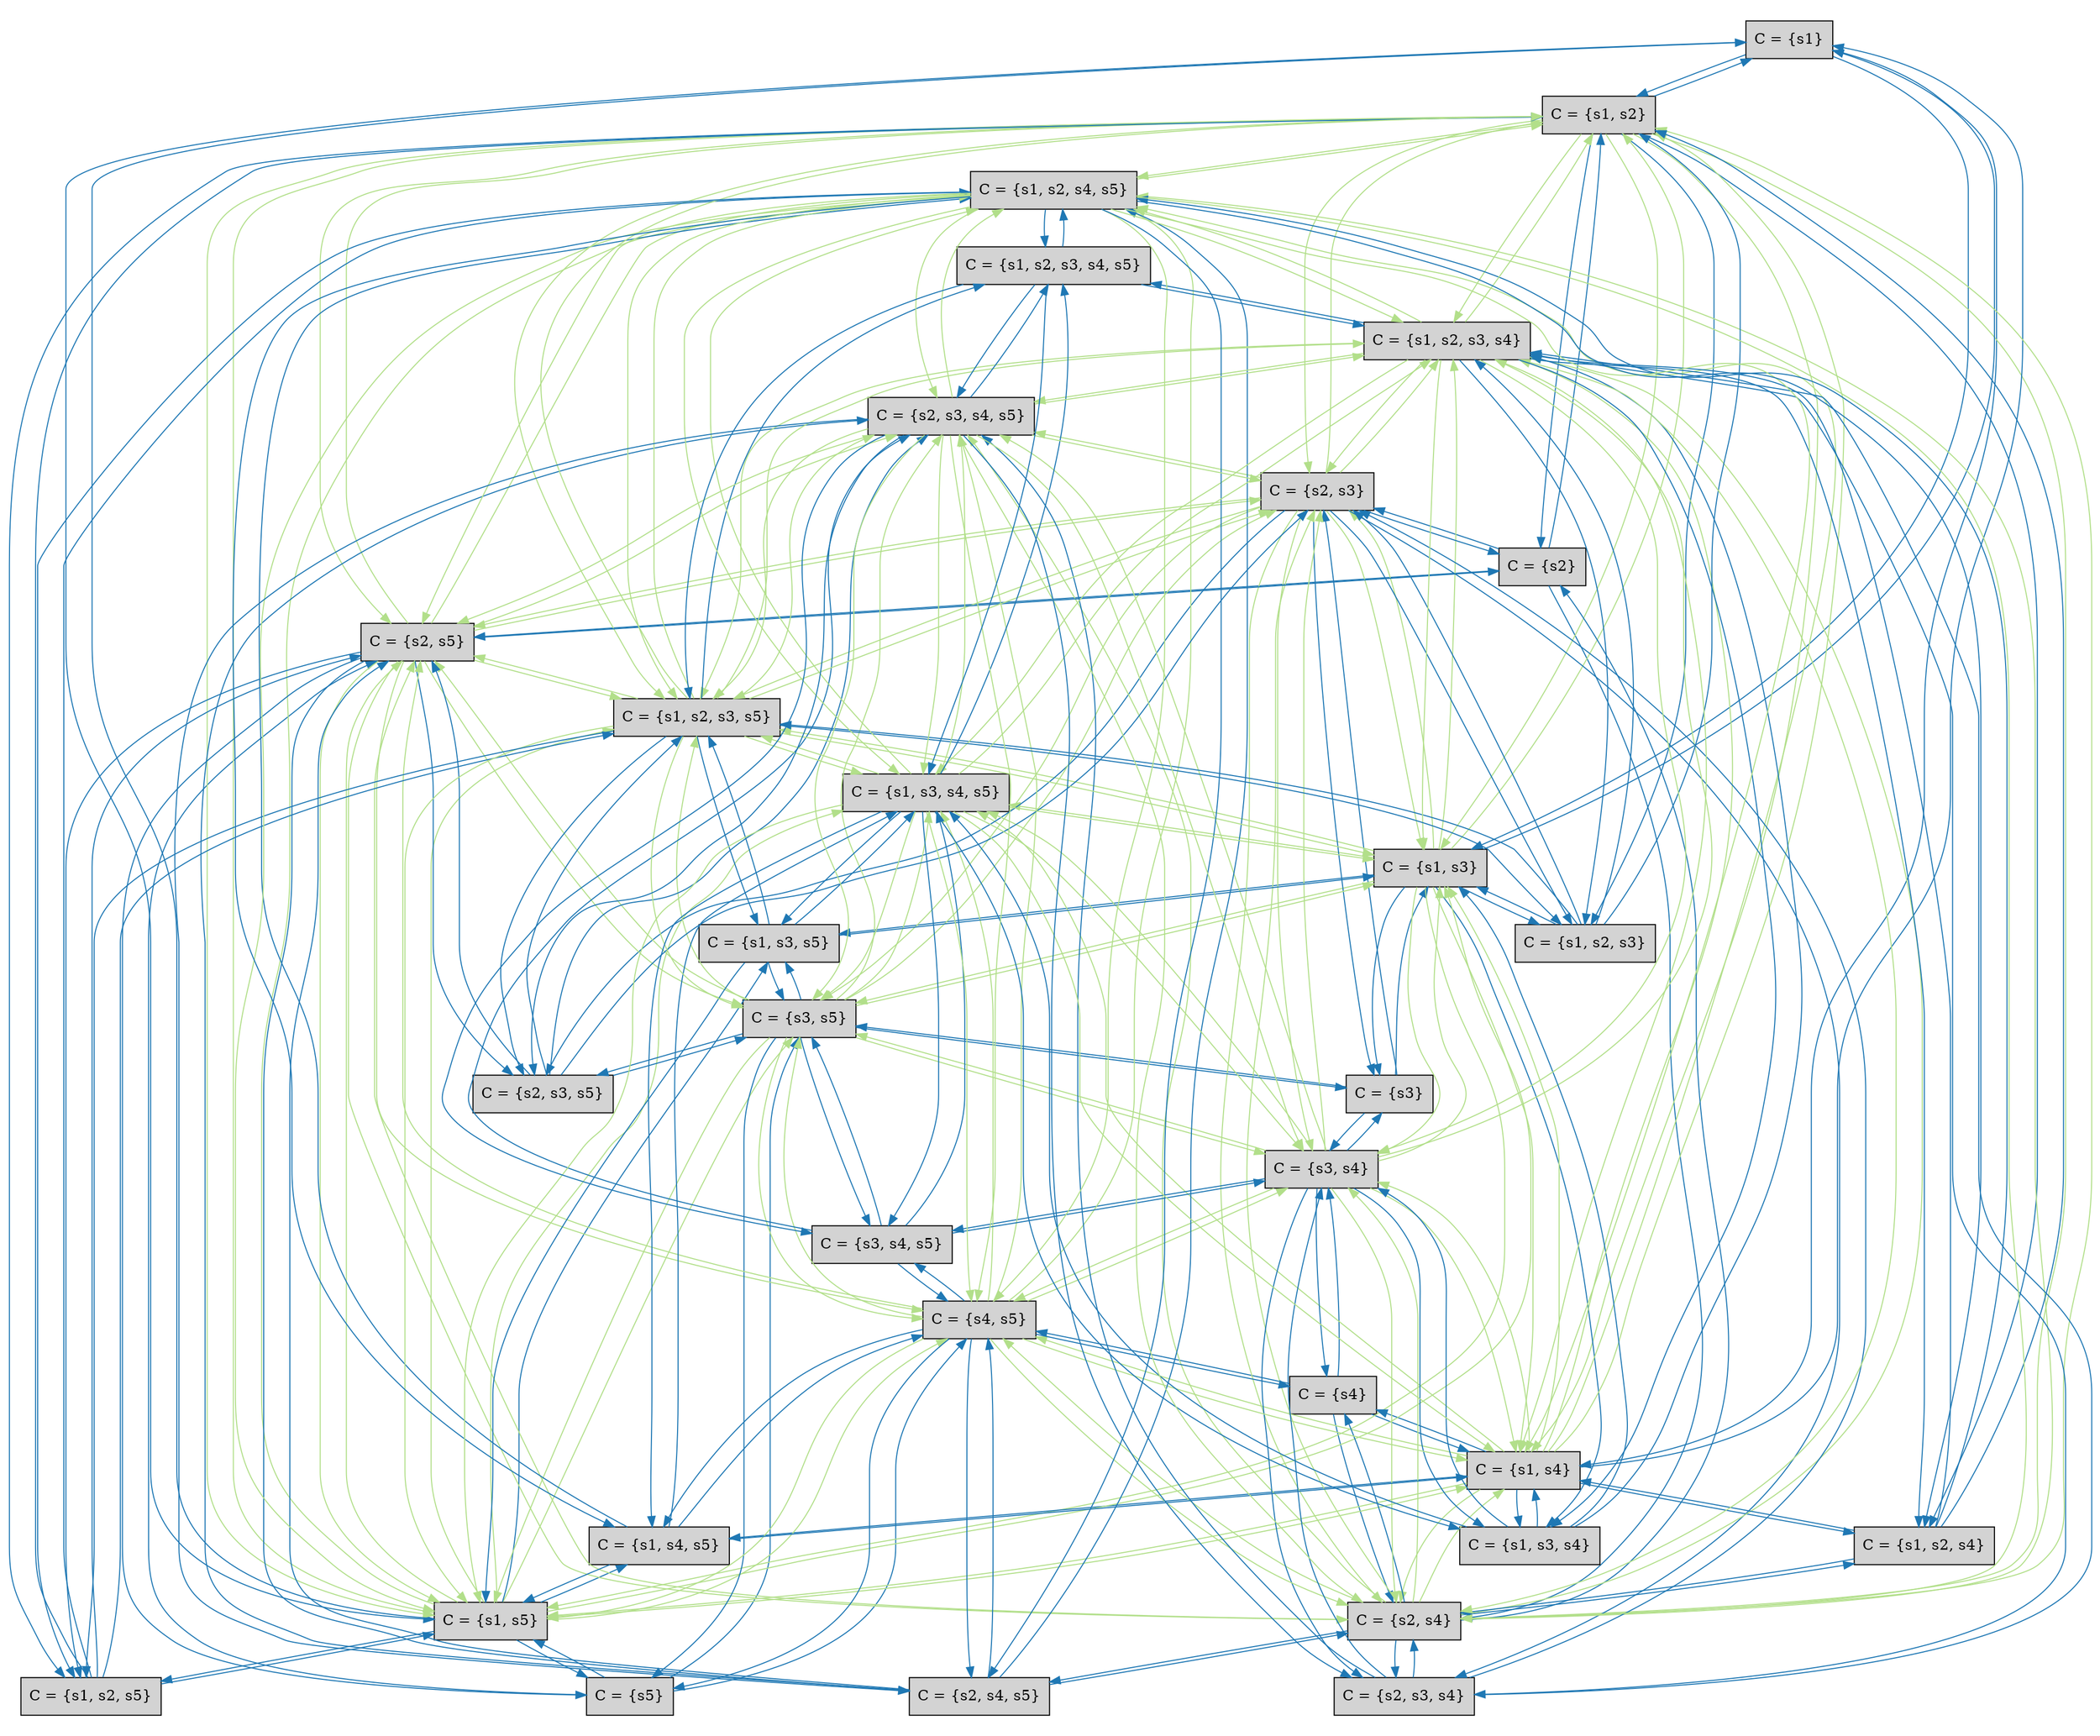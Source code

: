 strict digraph DiskGraph {
node [shape=box,style=rounded]
edge [colorscheme="paired12"]
nodesep=0.35;
subgraph cluster_graph {
color="white";
-1861535363851212683 [label="C = {s1}",style = filled]
13802848219297349 [label="C = {s2}",style = filled]
-3337813239676578854 [label="C = {s3}",style = filled]
6393235249215863476 [label="C = {s4}",style = filled]
-8564183466743111893 [label="C = {s5}",style = filled]
2208443599910964530 [label="C = {s1, s2}",style = filled]
-3514695751778621267 [label="C = {s1, s3}",style = filled]
5056886835391103427 [label="C = {s1, s4}",style = filled]
-7516201161199541156 [label="C = {s1, s5}",style = filled]
801666517656156065 [label="C = {s2, s3}",style = filled]
-9064349196269183281 [label="C = {s2, s4}",style = filled]
6028151094478355280 [label="C = {s2, s5}",style = filled]
5596195042779202628 [label="C = {s3, s4}",style = filled]
-7190822912659775013 [label="C = {s3, s5}",style = filled]
5702755477348267481 [label="C = {s4, s5}",style = filled]
8644757197112818010 [label="C = {s1, s2, s3}",style = filled]
-77482844421222348 [label="C = {s1, s2, s4}",style = filled]
3418237436433708459 [label="C = {s1, s2, s5}",style = filled]
3562877342616980159 [label="C = {s1, s3, s4}",style = filled]
-2239028960451252448 [label="C = {s1, s3, s5}",style = filled]
3745884697936313122 [label="C = {s1, s4, s5}",style = filled]
4253982029865187023 [label="C = {s2, s3, s4}",style = filled]
-1543165621556554928 [label="C = {s2, s3, s5}",style = filled]
4144651170204075858 [label="C = {s2, s4, s5}",style = filled]
4588189738598591618 [label="C = {s3, s4, s5}",style = filled]
-2534793041130322909 [label="C = {s1, s2, s3, s4}",style = filled]
958745817312600508 [label="C = {s1, s2, s3, s5}",style = filled]
-2423086747242842690 [label="C = {s1, s2, s4, s5}",style = filled]
-2848751663227134354 [label="C = {s1, s3, s4, s5}",style = filled]
7992696420516514682 [label="C = {s2, s3, s4, s5}",style = filled]
756823170549935931 [label="C = {s1, s2, s3, s4, s5}",style = filled]
-1861535363851212683 -> 2208443599910964530 [label="",color="2",fontcolor="2"];
-1861535363851212683 -> -3514695751778621267 [label="",color="2",fontcolor="2"];
-1861535363851212683 -> 5056886835391103427 [label="",color="2",fontcolor="2"];
-1861535363851212683 -> -7516201161199541156 [label="",color="2",fontcolor="2"];
13802848219297349 -> 2208443599910964530 [label="",color="2",fontcolor="2"];
13802848219297349 -> 801666517656156065 [label="",color="2",fontcolor="2"];
13802848219297349 -> -9064349196269183281 [label="",color="2",fontcolor="2"];
13802848219297349 -> 6028151094478355280 [label="",color="2",fontcolor="2"];
-3337813239676578854 -> -3514695751778621267 [label="",color="2",fontcolor="2"];
-3337813239676578854 -> 801666517656156065 [label="",color="2",fontcolor="2"];
-3337813239676578854 -> 5596195042779202628 [label="",color="2",fontcolor="2"];
-3337813239676578854 -> -7190822912659775013 [label="",color="2",fontcolor="2"];
6393235249215863476 -> 5056886835391103427 [label="",color="2",fontcolor="2"];
6393235249215863476 -> -9064349196269183281 [label="",color="2",fontcolor="2"];
6393235249215863476 -> 5596195042779202628 [label="",color="2",fontcolor="2"];
6393235249215863476 -> 5702755477348267481 [label="",color="2",fontcolor="2"];
-8564183466743111893 -> -7516201161199541156 [label="",color="2",fontcolor="2"];
-8564183466743111893 -> 6028151094478355280 [label="",color="2",fontcolor="2"];
-8564183466743111893 -> -7190822912659775013 [label="",color="2",fontcolor="2"];
-8564183466743111893 -> 5702755477348267481 [label="",color="2",fontcolor="2"];
2208443599910964530 -> 13802848219297349 [label="",color="2",fontcolor="2"];
2208443599910964530 -> -1861535363851212683 [label="",color="2",fontcolor="2"];
2208443599910964530 -> 8644757197112818010 [label="",color="2",fontcolor="2"];
2208443599910964530 -> -77482844421222348 [label="",color="2",fontcolor="2"];
2208443599910964530 -> 3418237436433708459 [label="",color="2",fontcolor="2"];
2208443599910964530 -> -3514695751778621267 [label="",color="3",fontcolor="3"];
2208443599910964530 -> 5056886835391103427 [label="",color="3",fontcolor="3"];
2208443599910964530 -> -7516201161199541156 [label="",color="3",fontcolor="3"];
2208443599910964530 -> 801666517656156065 [label="",color="3",fontcolor="3"];
2208443599910964530 -> -9064349196269183281 [label="",color="3",fontcolor="3"];
2208443599910964530 -> 6028151094478355280 [label="",color="3",fontcolor="3"];
2208443599910964530 -> -2534793041130322909 [label="",color="3",fontcolor="3"];
2208443599910964530 -> 958745817312600508 [label="",color="3",fontcolor="3"];
2208443599910964530 -> -2423086747242842690 [label="",color="3",fontcolor="3"];
-3514695751778621267 -> -3337813239676578854 [label="",color="2",fontcolor="2"];
-3514695751778621267 -> 8644757197112818010 [label="",color="2",fontcolor="2"];
-3514695751778621267 -> -1861535363851212683 [label="",color="2",fontcolor="2"];
-3514695751778621267 -> 3562877342616980159 [label="",color="2",fontcolor="2"];
-3514695751778621267 -> -2239028960451252448 [label="",color="2",fontcolor="2"];
-3514695751778621267 -> 2208443599910964530 [label="",color="3",fontcolor="3"];
-3514695751778621267 -> 5056886835391103427 [label="",color="3",fontcolor="3"];
-3514695751778621267 -> -7516201161199541156 [label="",color="3",fontcolor="3"];
-3514695751778621267 -> 801666517656156065 [label="",color="3",fontcolor="3"];
-3514695751778621267 -> 5596195042779202628 [label="",color="3",fontcolor="3"];
-3514695751778621267 -> -7190822912659775013 [label="",color="3",fontcolor="3"];
-3514695751778621267 -> -2534793041130322909 [label="",color="3",fontcolor="3"];
-3514695751778621267 -> 958745817312600508 [label="",color="3",fontcolor="3"];
-3514695751778621267 -> -2848751663227134354 [label="",color="3",fontcolor="3"];
5056886835391103427 -> 6393235249215863476 [label="",color="2",fontcolor="2"];
5056886835391103427 -> -77482844421222348 [label="",color="2",fontcolor="2"];
5056886835391103427 -> 3562877342616980159 [label="",color="2",fontcolor="2"];
5056886835391103427 -> -1861535363851212683 [label="",color="2",fontcolor="2"];
5056886835391103427 -> 3745884697936313122 [label="",color="2",fontcolor="2"];
5056886835391103427 -> 2208443599910964530 [label="",color="3",fontcolor="3"];
5056886835391103427 -> -3514695751778621267 [label="",color="3",fontcolor="3"];
5056886835391103427 -> -7516201161199541156 [label="",color="3",fontcolor="3"];
5056886835391103427 -> -9064349196269183281 [label="",color="3",fontcolor="3"];
5056886835391103427 -> 5596195042779202628 [label="",color="3",fontcolor="3"];
5056886835391103427 -> 5702755477348267481 [label="",color="3",fontcolor="3"];
5056886835391103427 -> -2534793041130322909 [label="",color="3",fontcolor="3"];
5056886835391103427 -> -2423086747242842690 [label="",color="3",fontcolor="3"];
5056886835391103427 -> -2848751663227134354 [label="",color="3",fontcolor="3"];
-7516201161199541156 -> -8564183466743111893 [label="",color="2",fontcolor="2"];
-7516201161199541156 -> 3418237436433708459 [label="",color="2",fontcolor="2"];
-7516201161199541156 -> -2239028960451252448 [label="",color="2",fontcolor="2"];
-7516201161199541156 -> 3745884697936313122 [label="",color="2",fontcolor="2"];
-7516201161199541156 -> -1861535363851212683 [label="",color="2",fontcolor="2"];
-7516201161199541156 -> 2208443599910964530 [label="",color="3",fontcolor="3"];
-7516201161199541156 -> -3514695751778621267 [label="",color="3",fontcolor="3"];
-7516201161199541156 -> 5056886835391103427 [label="",color="3",fontcolor="3"];
-7516201161199541156 -> 6028151094478355280 [label="",color="3",fontcolor="3"];
-7516201161199541156 -> -7190822912659775013 [label="",color="3",fontcolor="3"];
-7516201161199541156 -> 5702755477348267481 [label="",color="3",fontcolor="3"];
-7516201161199541156 -> 958745817312600508 [label="",color="3",fontcolor="3"];
-7516201161199541156 -> -2423086747242842690 [label="",color="3",fontcolor="3"];
-7516201161199541156 -> -2848751663227134354 [label="",color="3",fontcolor="3"];
801666517656156065 -> 8644757197112818010 [label="",color="2",fontcolor="2"];
801666517656156065 -> -3337813239676578854 [label="",color="2",fontcolor="2"];
801666517656156065 -> 13802848219297349 [label="",color="2",fontcolor="2"];
801666517656156065 -> 4253982029865187023 [label="",color="2",fontcolor="2"];
801666517656156065 -> -1543165621556554928 [label="",color="2",fontcolor="2"];
801666517656156065 -> 2208443599910964530 [label="",color="3",fontcolor="3"];
801666517656156065 -> -3514695751778621267 [label="",color="3",fontcolor="3"];
801666517656156065 -> -9064349196269183281 [label="",color="3",fontcolor="3"];
801666517656156065 -> 6028151094478355280 [label="",color="3",fontcolor="3"];
801666517656156065 -> 5596195042779202628 [label="",color="3",fontcolor="3"];
801666517656156065 -> -7190822912659775013 [label="",color="3",fontcolor="3"];
801666517656156065 -> -2534793041130322909 [label="",color="3",fontcolor="3"];
801666517656156065 -> 958745817312600508 [label="",color="3",fontcolor="3"];
801666517656156065 -> 7992696420516514682 [label="",color="3",fontcolor="3"];
-9064349196269183281 -> -77482844421222348 [label="",color="2",fontcolor="2"];
-9064349196269183281 -> 6393235249215863476 [label="",color="2",fontcolor="2"];
-9064349196269183281 -> 4253982029865187023 [label="",color="2",fontcolor="2"];
-9064349196269183281 -> 13802848219297349 [label="",color="2",fontcolor="2"];
-9064349196269183281 -> 4144651170204075858 [label="",color="2",fontcolor="2"];
-9064349196269183281 -> 2208443599910964530 [label="",color="3",fontcolor="3"];
-9064349196269183281 -> 5056886835391103427 [label="",color="3",fontcolor="3"];
-9064349196269183281 -> 801666517656156065 [label="",color="3",fontcolor="3"];
-9064349196269183281 -> 6028151094478355280 [label="",color="3",fontcolor="3"];
-9064349196269183281 -> 5596195042779202628 [label="",color="3",fontcolor="3"];
-9064349196269183281 -> 5702755477348267481 [label="",color="3",fontcolor="3"];
-9064349196269183281 -> -2534793041130322909 [label="",color="3",fontcolor="3"];
-9064349196269183281 -> -2423086747242842690 [label="",color="3",fontcolor="3"];
-9064349196269183281 -> 7992696420516514682 [label="",color="3",fontcolor="3"];
6028151094478355280 -> 3418237436433708459 [label="",color="2",fontcolor="2"];
6028151094478355280 -> -8564183466743111893 [label="",color="2",fontcolor="2"];
6028151094478355280 -> -1543165621556554928 [label="",color="2",fontcolor="2"];
6028151094478355280 -> 4144651170204075858 [label="",color="2",fontcolor="2"];
6028151094478355280 -> 13802848219297349 [label="",color="2",fontcolor="2"];
6028151094478355280 -> 2208443599910964530 [label="",color="3",fontcolor="3"];
6028151094478355280 -> -7516201161199541156 [label="",color="3",fontcolor="3"];
6028151094478355280 -> 801666517656156065 [label="",color="3",fontcolor="3"];
6028151094478355280 -> -9064349196269183281 [label="",color="3",fontcolor="3"];
6028151094478355280 -> -7190822912659775013 [label="",color="3",fontcolor="3"];
6028151094478355280 -> 5702755477348267481 [label="",color="3",fontcolor="3"];
6028151094478355280 -> 958745817312600508 [label="",color="3",fontcolor="3"];
6028151094478355280 -> -2423086747242842690 [label="",color="3",fontcolor="3"];
6028151094478355280 -> 7992696420516514682 [label="",color="3",fontcolor="3"];
5596195042779202628 -> 3562877342616980159 [label="",color="2",fontcolor="2"];
5596195042779202628 -> 4253982029865187023 [label="",color="2",fontcolor="2"];
5596195042779202628 -> 6393235249215863476 [label="",color="2",fontcolor="2"];
5596195042779202628 -> -3337813239676578854 [label="",color="2",fontcolor="2"];
5596195042779202628 -> 4588189738598591618 [label="",color="2",fontcolor="2"];
5596195042779202628 -> -3514695751778621267 [label="",color="3",fontcolor="3"];
5596195042779202628 -> 5056886835391103427 [label="",color="3",fontcolor="3"];
5596195042779202628 -> 801666517656156065 [label="",color="3",fontcolor="3"];
5596195042779202628 -> -9064349196269183281 [label="",color="3",fontcolor="3"];
5596195042779202628 -> -7190822912659775013 [label="",color="3",fontcolor="3"];
5596195042779202628 -> 5702755477348267481 [label="",color="3",fontcolor="3"];
5596195042779202628 -> -2534793041130322909 [label="",color="3",fontcolor="3"];
5596195042779202628 -> -2848751663227134354 [label="",color="3",fontcolor="3"];
5596195042779202628 -> 7992696420516514682 [label="",color="3",fontcolor="3"];
-7190822912659775013 -> -2239028960451252448 [label="",color="2",fontcolor="2"];
-7190822912659775013 -> -1543165621556554928 [label="",color="2",fontcolor="2"];
-7190822912659775013 -> -8564183466743111893 [label="",color="2",fontcolor="2"];
-7190822912659775013 -> 4588189738598591618 [label="",color="2",fontcolor="2"];
-7190822912659775013 -> -3337813239676578854 [label="",color="2",fontcolor="2"];
-7190822912659775013 -> -3514695751778621267 [label="",color="3",fontcolor="3"];
-7190822912659775013 -> -7516201161199541156 [label="",color="3",fontcolor="3"];
-7190822912659775013 -> 801666517656156065 [label="",color="3",fontcolor="3"];
-7190822912659775013 -> 6028151094478355280 [label="",color="3",fontcolor="3"];
-7190822912659775013 -> 5596195042779202628 [label="",color="3",fontcolor="3"];
-7190822912659775013 -> 5702755477348267481 [label="",color="3",fontcolor="3"];
-7190822912659775013 -> 958745817312600508 [label="",color="3",fontcolor="3"];
-7190822912659775013 -> -2848751663227134354 [label="",color="3",fontcolor="3"];
-7190822912659775013 -> 7992696420516514682 [label="",color="3",fontcolor="3"];
5702755477348267481 -> 3745884697936313122 [label="",color="2",fontcolor="2"];
5702755477348267481 -> 4144651170204075858 [label="",color="2",fontcolor="2"];
5702755477348267481 -> 4588189738598591618 [label="",color="2",fontcolor="2"];
5702755477348267481 -> -8564183466743111893 [label="",color="2",fontcolor="2"];
5702755477348267481 -> 6393235249215863476 [label="",color="2",fontcolor="2"];
5702755477348267481 -> 5056886835391103427 [label="",color="3",fontcolor="3"];
5702755477348267481 -> -7516201161199541156 [label="",color="3",fontcolor="3"];
5702755477348267481 -> -9064349196269183281 [label="",color="3",fontcolor="3"];
5702755477348267481 -> 6028151094478355280 [label="",color="3",fontcolor="3"];
5702755477348267481 -> 5596195042779202628 [label="",color="3",fontcolor="3"];
5702755477348267481 -> -7190822912659775013 [label="",color="3",fontcolor="3"];
5702755477348267481 -> -2423086747242842690 [label="",color="3",fontcolor="3"];
5702755477348267481 -> -2848751663227134354 [label="",color="3",fontcolor="3"];
5702755477348267481 -> 7992696420516514682 [label="",color="3",fontcolor="3"];
8644757197112818010 -> 801666517656156065 [label="",color="2",fontcolor="2"];
8644757197112818010 -> -3514695751778621267 [label="",color="2",fontcolor="2"];
8644757197112818010 -> 2208443599910964530 [label="",color="2",fontcolor="2"];
8644757197112818010 -> -2534793041130322909 [label="",color="2",fontcolor="2"];
8644757197112818010 -> 958745817312600508 [label="",color="2",fontcolor="2"];
-77482844421222348 -> -9064349196269183281 [label="",color="2",fontcolor="2"];
-77482844421222348 -> 5056886835391103427 [label="",color="2",fontcolor="2"];
-77482844421222348 -> -2534793041130322909 [label="",color="2",fontcolor="2"];
-77482844421222348 -> 2208443599910964530 [label="",color="2",fontcolor="2"];
-77482844421222348 -> -2423086747242842690 [label="",color="2",fontcolor="2"];
3418237436433708459 -> 6028151094478355280 [label="",color="2",fontcolor="2"];
3418237436433708459 -> -7516201161199541156 [label="",color="2",fontcolor="2"];
3418237436433708459 -> 958745817312600508 [label="",color="2",fontcolor="2"];
3418237436433708459 -> -2423086747242842690 [label="",color="2",fontcolor="2"];
3418237436433708459 -> 2208443599910964530 [label="",color="2",fontcolor="2"];
3562877342616980159 -> 5596195042779202628 [label="",color="2",fontcolor="2"];
3562877342616980159 -> -2534793041130322909 [label="",color="2",fontcolor="2"];
3562877342616980159 -> 5056886835391103427 [label="",color="2",fontcolor="2"];
3562877342616980159 -> -3514695751778621267 [label="",color="2",fontcolor="2"];
3562877342616980159 -> -2848751663227134354 [label="",color="2",fontcolor="2"];
-2239028960451252448 -> -7190822912659775013 [label="",color="2",fontcolor="2"];
-2239028960451252448 -> 958745817312600508 [label="",color="2",fontcolor="2"];
-2239028960451252448 -> -7516201161199541156 [label="",color="2",fontcolor="2"];
-2239028960451252448 -> -2848751663227134354 [label="",color="2",fontcolor="2"];
-2239028960451252448 -> -3514695751778621267 [label="",color="2",fontcolor="2"];
3745884697936313122 -> 5702755477348267481 [label="",color="2",fontcolor="2"];
3745884697936313122 -> -2423086747242842690 [label="",color="2",fontcolor="2"];
3745884697936313122 -> -2848751663227134354 [label="",color="2",fontcolor="2"];
3745884697936313122 -> -7516201161199541156 [label="",color="2",fontcolor="2"];
3745884697936313122 -> 5056886835391103427 [label="",color="2",fontcolor="2"];
4253982029865187023 -> -2534793041130322909 [label="",color="2",fontcolor="2"];
4253982029865187023 -> 5596195042779202628 [label="",color="2",fontcolor="2"];
4253982029865187023 -> -9064349196269183281 [label="",color="2",fontcolor="2"];
4253982029865187023 -> 801666517656156065 [label="",color="2",fontcolor="2"];
4253982029865187023 -> 7992696420516514682 [label="",color="2",fontcolor="2"];
-1543165621556554928 -> 958745817312600508 [label="",color="2",fontcolor="2"];
-1543165621556554928 -> -7190822912659775013 [label="",color="2",fontcolor="2"];
-1543165621556554928 -> 6028151094478355280 [label="",color="2",fontcolor="2"];
-1543165621556554928 -> 7992696420516514682 [label="",color="2",fontcolor="2"];
-1543165621556554928 -> 801666517656156065 [label="",color="2",fontcolor="2"];
4144651170204075858 -> -2423086747242842690 [label="",color="2",fontcolor="2"];
4144651170204075858 -> 5702755477348267481 [label="",color="2",fontcolor="2"];
4144651170204075858 -> 7992696420516514682 [label="",color="2",fontcolor="2"];
4144651170204075858 -> 6028151094478355280 [label="",color="2",fontcolor="2"];
4144651170204075858 -> -9064349196269183281 [label="",color="2",fontcolor="2"];
4588189738598591618 -> -2848751663227134354 [label="",color="2",fontcolor="2"];
4588189738598591618 -> 7992696420516514682 [label="",color="2",fontcolor="2"];
4588189738598591618 -> 5702755477348267481 [label="",color="2",fontcolor="2"];
4588189738598591618 -> -7190822912659775013 [label="",color="2",fontcolor="2"];
4588189738598591618 -> 5596195042779202628 [label="",color="2",fontcolor="2"];
-2534793041130322909 -> 4253982029865187023 [label="",color="2",fontcolor="2"];
-2534793041130322909 -> 3562877342616980159 [label="",color="2",fontcolor="2"];
-2534793041130322909 -> -77482844421222348 [label="",color="2",fontcolor="2"];
-2534793041130322909 -> 8644757197112818010 [label="",color="2",fontcolor="2"];
-2534793041130322909 -> 756823170549935931 [label="",color="2",fontcolor="2"];
-2534793041130322909 -> 2208443599910964530 [label="",color="3",fontcolor="3"];
-2534793041130322909 -> -3514695751778621267 [label="",color="3",fontcolor="3"];
-2534793041130322909 -> 5056886835391103427 [label="",color="3",fontcolor="3"];
-2534793041130322909 -> 801666517656156065 [label="",color="3",fontcolor="3"];
-2534793041130322909 -> -9064349196269183281 [label="",color="3",fontcolor="3"];
-2534793041130322909 -> 5596195042779202628 [label="",color="3",fontcolor="3"];
-2534793041130322909 -> 958745817312600508 [label="",color="3",fontcolor="3"];
-2534793041130322909 -> -2423086747242842690 [label="",color="3",fontcolor="3"];
-2534793041130322909 -> -2848751663227134354 [label="",color="3",fontcolor="3"];
-2534793041130322909 -> 7992696420516514682 [label="",color="3",fontcolor="3"];
958745817312600508 -> -1543165621556554928 [label="",color="2",fontcolor="2"];
958745817312600508 -> -2239028960451252448 [label="",color="2",fontcolor="2"];
958745817312600508 -> 3418237436433708459 [label="",color="2",fontcolor="2"];
958745817312600508 -> 756823170549935931 [label="",color="2",fontcolor="2"];
958745817312600508 -> 8644757197112818010 [label="",color="2",fontcolor="2"];
958745817312600508 -> 2208443599910964530 [label="",color="3",fontcolor="3"];
958745817312600508 -> -3514695751778621267 [label="",color="3",fontcolor="3"];
958745817312600508 -> -7516201161199541156 [label="",color="3",fontcolor="3"];
958745817312600508 -> 801666517656156065 [label="",color="3",fontcolor="3"];
958745817312600508 -> 6028151094478355280 [label="",color="3",fontcolor="3"];
958745817312600508 -> -7190822912659775013 [label="",color="3",fontcolor="3"];
958745817312600508 -> -2534793041130322909 [label="",color="3",fontcolor="3"];
958745817312600508 -> -2423086747242842690 [label="",color="3",fontcolor="3"];
958745817312600508 -> -2848751663227134354 [label="",color="3",fontcolor="3"];
958745817312600508 -> 7992696420516514682 [label="",color="3",fontcolor="3"];
-2423086747242842690 -> 4144651170204075858 [label="",color="2",fontcolor="2"];
-2423086747242842690 -> 3745884697936313122 [label="",color="2",fontcolor="2"];
-2423086747242842690 -> 756823170549935931 [label="",color="2",fontcolor="2"];
-2423086747242842690 -> 3418237436433708459 [label="",color="2",fontcolor="2"];
-2423086747242842690 -> -77482844421222348 [label="",color="2",fontcolor="2"];
-2423086747242842690 -> 2208443599910964530 [label="",color="3",fontcolor="3"];
-2423086747242842690 -> 5056886835391103427 [label="",color="3",fontcolor="3"];
-2423086747242842690 -> -7516201161199541156 [label="",color="3",fontcolor="3"];
-2423086747242842690 -> -9064349196269183281 [label="",color="3",fontcolor="3"];
-2423086747242842690 -> 6028151094478355280 [label="",color="3",fontcolor="3"];
-2423086747242842690 -> 5702755477348267481 [label="",color="3",fontcolor="3"];
-2423086747242842690 -> -2534793041130322909 [label="",color="3",fontcolor="3"];
-2423086747242842690 -> 958745817312600508 [label="",color="3",fontcolor="3"];
-2423086747242842690 -> -2848751663227134354 [label="",color="3",fontcolor="3"];
-2423086747242842690 -> 7992696420516514682 [label="",color="3",fontcolor="3"];
-2848751663227134354 -> 4588189738598591618 [label="",color="2",fontcolor="2"];
-2848751663227134354 -> 756823170549935931 [label="",color="2",fontcolor="2"];
-2848751663227134354 -> 3745884697936313122 [label="",color="2",fontcolor="2"];
-2848751663227134354 -> -2239028960451252448 [label="",color="2",fontcolor="2"];
-2848751663227134354 -> 3562877342616980159 [label="",color="2",fontcolor="2"];
-2848751663227134354 -> -3514695751778621267 [label="",color="3",fontcolor="3"];
-2848751663227134354 -> 5056886835391103427 [label="",color="3",fontcolor="3"];
-2848751663227134354 -> -7516201161199541156 [label="",color="3",fontcolor="3"];
-2848751663227134354 -> 5596195042779202628 [label="",color="3",fontcolor="3"];
-2848751663227134354 -> -7190822912659775013 [label="",color="3",fontcolor="3"];
-2848751663227134354 -> 5702755477348267481 [label="",color="3",fontcolor="3"];
-2848751663227134354 -> -2534793041130322909 [label="",color="3",fontcolor="3"];
-2848751663227134354 -> 958745817312600508 [label="",color="3",fontcolor="3"];
-2848751663227134354 -> -2423086747242842690 [label="",color="3",fontcolor="3"];
-2848751663227134354 -> 7992696420516514682 [label="",color="3",fontcolor="3"];
7992696420516514682 -> 756823170549935931 [label="",color="2",fontcolor="2"];
7992696420516514682 -> 4588189738598591618 [label="",color="2",fontcolor="2"];
7992696420516514682 -> 4144651170204075858 [label="",color="2",fontcolor="2"];
7992696420516514682 -> -1543165621556554928 [label="",color="2",fontcolor="2"];
7992696420516514682 -> 4253982029865187023 [label="",color="2",fontcolor="2"];
7992696420516514682 -> 801666517656156065 [label="",color="3",fontcolor="3"];
7992696420516514682 -> -9064349196269183281 [label="",color="3",fontcolor="3"];
7992696420516514682 -> 6028151094478355280 [label="",color="3",fontcolor="3"];
7992696420516514682 -> 5596195042779202628 [label="",color="3",fontcolor="3"];
7992696420516514682 -> -7190822912659775013 [label="",color="3",fontcolor="3"];
7992696420516514682 -> 5702755477348267481 [label="",color="3",fontcolor="3"];
7992696420516514682 -> -2534793041130322909 [label="",color="3",fontcolor="3"];
7992696420516514682 -> 958745817312600508 [label="",color="3",fontcolor="3"];
7992696420516514682 -> -2423086747242842690 [label="",color="3",fontcolor="3"];
7992696420516514682 -> -2848751663227134354 [label="",color="3",fontcolor="3"];
756823170549935931 -> 7992696420516514682 [label="",color="2",fontcolor="2"];
756823170549935931 -> -2848751663227134354 [label="",color="2",fontcolor="2"];
756823170549935931 -> -2423086747242842690 [label="",color="2",fontcolor="2"];
756823170549935931 -> 958745817312600508 [label="",color="2",fontcolor="2"];
756823170549935931 -> -2534793041130322909 [label="",color="2",fontcolor="2"];

}
subgraph cluster_legend {graph[style=bold];label = "Next State Actions" style="solid"
node [ labeljust="l",colorscheme="paired12",style=filled,shape=record ]


}}